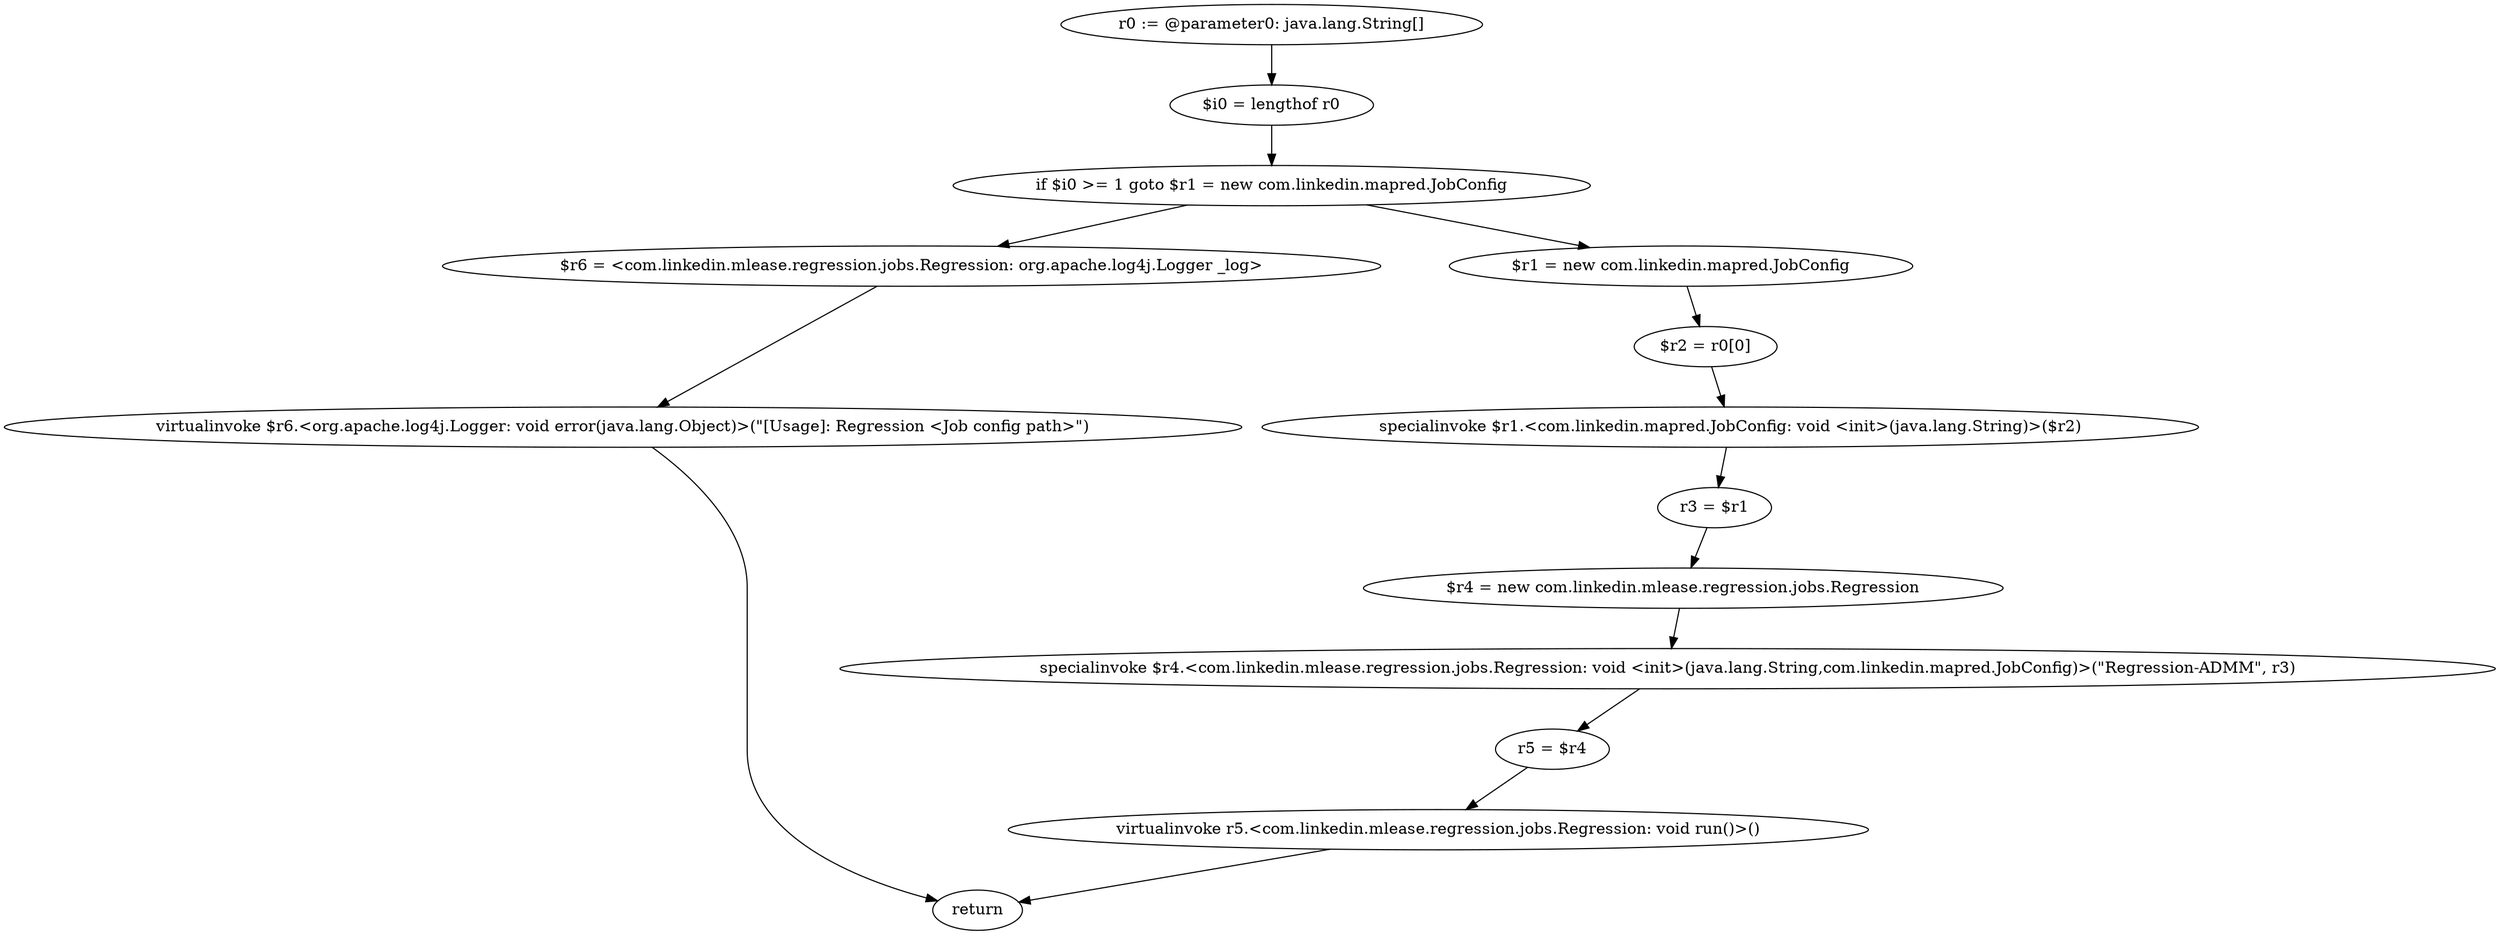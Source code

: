 digraph "unitGraph" {
    "r0 := @parameter0: java.lang.String[]"
    "$i0 = lengthof r0"
    "if $i0 >= 1 goto $r1 = new com.linkedin.mapred.JobConfig"
    "$r6 = <com.linkedin.mlease.regression.jobs.Regression: org.apache.log4j.Logger _log>"
    "virtualinvoke $r6.<org.apache.log4j.Logger: void error(java.lang.Object)>(\"[Usage]: Regression <Job config path>\")"
    "return"
    "$r1 = new com.linkedin.mapred.JobConfig"
    "$r2 = r0[0]"
    "specialinvoke $r1.<com.linkedin.mapred.JobConfig: void <init>(java.lang.String)>($r2)"
    "r3 = $r1"
    "$r4 = new com.linkedin.mlease.regression.jobs.Regression"
    "specialinvoke $r4.<com.linkedin.mlease.regression.jobs.Regression: void <init>(java.lang.String,com.linkedin.mapred.JobConfig)>(\"Regression-ADMM\", r3)"
    "r5 = $r4"
    "virtualinvoke r5.<com.linkedin.mlease.regression.jobs.Regression: void run()>()"
    "r0 := @parameter0: java.lang.String[]"->"$i0 = lengthof r0";
    "$i0 = lengthof r0"->"if $i0 >= 1 goto $r1 = new com.linkedin.mapred.JobConfig";
    "if $i0 >= 1 goto $r1 = new com.linkedin.mapred.JobConfig"->"$r6 = <com.linkedin.mlease.regression.jobs.Regression: org.apache.log4j.Logger _log>";
    "if $i0 >= 1 goto $r1 = new com.linkedin.mapred.JobConfig"->"$r1 = new com.linkedin.mapred.JobConfig";
    "$r6 = <com.linkedin.mlease.regression.jobs.Regression: org.apache.log4j.Logger _log>"->"virtualinvoke $r6.<org.apache.log4j.Logger: void error(java.lang.Object)>(\"[Usage]: Regression <Job config path>\")";
    "virtualinvoke $r6.<org.apache.log4j.Logger: void error(java.lang.Object)>(\"[Usage]: Regression <Job config path>\")"->"return";
    "$r1 = new com.linkedin.mapred.JobConfig"->"$r2 = r0[0]";
    "$r2 = r0[0]"->"specialinvoke $r1.<com.linkedin.mapred.JobConfig: void <init>(java.lang.String)>($r2)";
    "specialinvoke $r1.<com.linkedin.mapred.JobConfig: void <init>(java.lang.String)>($r2)"->"r3 = $r1";
    "r3 = $r1"->"$r4 = new com.linkedin.mlease.regression.jobs.Regression";
    "$r4 = new com.linkedin.mlease.regression.jobs.Regression"->"specialinvoke $r4.<com.linkedin.mlease.regression.jobs.Regression: void <init>(java.lang.String,com.linkedin.mapred.JobConfig)>(\"Regression-ADMM\", r3)";
    "specialinvoke $r4.<com.linkedin.mlease.regression.jobs.Regression: void <init>(java.lang.String,com.linkedin.mapred.JobConfig)>(\"Regression-ADMM\", r3)"->"r5 = $r4";
    "r5 = $r4"->"virtualinvoke r5.<com.linkedin.mlease.regression.jobs.Regression: void run()>()";
    "virtualinvoke r5.<com.linkedin.mlease.regression.jobs.Regression: void run()>()"->"return";
}
